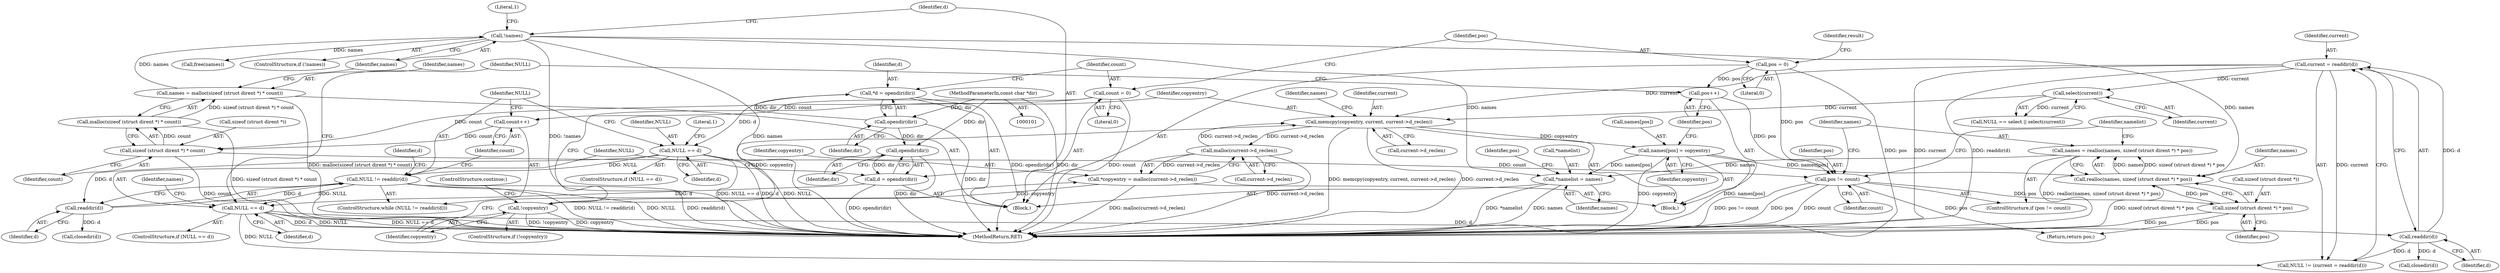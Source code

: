 digraph "0_boa_e139b87835994d007fbd64eead6c1455d7b8cf4e@API" {
"1000218" [label="(Call,names = realloc(names, sizeof (struct dirent *) * pos))"];
"1000220" [label="(Call,realloc(names, sizeof (struct dirent *) * pos))"];
"1000151" [label="(Call,!names)"];
"1000143" [label="(Call,names = malloc(sizeof (struct dirent *) * count))"];
"1000145" [label="(Call,malloc(sizeof (struct dirent *) * count))"];
"1000146" [label="(Call,sizeof (struct dirent *) * count)"];
"1000139" [label="(Call,count++)"];
"1000115" [label="(Call,count = 0)"];
"1000203" [label="(Call,names[pos] = copyentry)"];
"1000197" [label="(Call,memcpy(copyentry, current, current->d_reclen))"];
"1000194" [label="(Call,!copyentry)"];
"1000187" [label="(Call,*copyentry = malloc(current->d_reclen))"];
"1000189" [label="(Call,malloc(current->d_reclen))"];
"1000183" [label="(Call,select(current))"];
"1000173" [label="(Call,current = readdir(d))"];
"1000175" [label="(Call,readdir(d))"];
"1000161" [label="(Call,NULL == d)"];
"1000135" [label="(Call,NULL != readdir(d))"];
"1000128" [label="(Call,NULL == d)"];
"1000108" [label="(Call,*d = opendir(dir))"];
"1000110" [label="(Call,opendir(dir))"];
"1000102" [label="(MethodParameterIn,const char *dir)"];
"1000137" [label="(Call,readdir(d))"];
"1000156" [label="(Call,d = opendir(dir))"];
"1000158" [label="(Call,opendir(dir))"];
"1000222" [label="(Call,sizeof (struct dirent *) * pos)"];
"1000215" [label="(Call,pos != count)"];
"1000208" [label="(Call,pos++)"];
"1000119" [label="(Call,pos = 0)"];
"1000226" [label="(Call,*namelist = names)"];
"1000232" [label="(MethodReturn,RET)"];
"1000230" [label="(Return,return pos;)"];
"1000217" [label="(Identifier,count)"];
"1000139" [label="(Call,count++)"];
"1000115" [label="(Call,count = 0)"];
"1000127" [label="(ControlStructure,if (NULL == d))"];
"1000135" [label="(Call,NULL != readdir(d))"];
"1000149" [label="(Identifier,count)"];
"1000209" [label="(Identifier,pos)"];
"1000157" [label="(Identifier,d)"];
"1000221" [label="(Identifier,names)"];
"1000219" [label="(Identifier,names)"];
"1000158" [label="(Call,opendir(dir))"];
"1000199" [label="(Identifier,current)"];
"1000159" [label="(Identifier,dir)"];
"1000183" [label="(Call,select(current))"];
"1000204" [label="(Call,names[pos])"];
"1000184" [label="(Identifier,current)"];
"1000161" [label="(Call,NULL == d)"];
"1000144" [label="(Identifier,names)"];
"1000146" [label="(Call,sizeof (struct dirent *) * count)"];
"1000226" [label="(Call,*namelist = names)"];
"1000110" [label="(Call,opendir(dir))"];
"1000203" [label="(Call,names[pos] = copyentry)"];
"1000196" [label="(ControlStructure,continue;)"];
"1000187" [label="(Call,*copyentry = malloc(current->d_reclen))"];
"1000119" [label="(Call,pos = 0)"];
"1000228" [label="(Identifier,namelist)"];
"1000225" [label="(Identifier,pos)"];
"1000190" [label="(Call,current->d_reclen)"];
"1000160" [label="(ControlStructure,if (NULL == d))"];
"1000166" [label="(Identifier,names)"];
"1000129" [label="(Identifier,NULL)"];
"1000174" [label="(Identifier,current)"];
"1000223" [label="(Call,sizeof (struct dirent *))"];
"1000130" [label="(Identifier,d)"];
"1000102" [label="(MethodParameterIn,const char *dir)"];
"1000215" [label="(Call,pos != count)"];
"1000188" [label="(Identifier,copyentry)"];
"1000106" [label="(Block,)"];
"1000208" [label="(Call,pos++)"];
"1000185" [label="(Block,)"];
"1000133" [label="(Literal,1)"];
"1000218" [label="(Call,names = realloc(names, sizeof (struct dirent *) * pos))"];
"1000109" [label="(Identifier,d)"];
"1000193" [label="(ControlStructure,if (!copyentry))"];
"1000136" [label="(Identifier,NULL)"];
"1000155" [label="(Literal,1)"];
"1000111" [label="(Identifier,dir)"];
"1000145" [label="(Call,malloc(sizeof (struct dirent *) * count))"];
"1000137" [label="(Call,readdir(d))"];
"1000120" [label="(Identifier,pos)"];
"1000200" [label="(Call,current->d_reclen)"];
"1000162" [label="(Identifier,NULL)"];
"1000117" [label="(Literal,0)"];
"1000212" [label="(Call,closedir(d))"];
"1000152" [label="(Identifier,names)"];
"1000220" [label="(Call,realloc(names, sizeof (struct dirent *) * pos))"];
"1000147" [label="(Call,sizeof (struct dirent *))"];
"1000195" [label="(Identifier,copyentry)"];
"1000205" [label="(Identifier,names)"];
"1000140" [label="(Identifier,count)"];
"1000124" [label="(Identifier,result)"];
"1000179" [label="(Call,NULL == select || select(current))"];
"1000222" [label="(Call,sizeof (struct dirent *) * pos)"];
"1000134" [label="(ControlStructure,while (NULL != readdir(d)))"];
"1000194" [label="(Call,!copyentry)"];
"1000207" [label="(Identifier,copyentry)"];
"1000216" [label="(Identifier,pos)"];
"1000128" [label="(Call,NULL == d)"];
"1000175" [label="(Call,readdir(d))"];
"1000227" [label="(Call,*namelist)"];
"1000116" [label="(Identifier,count)"];
"1000138" [label="(Identifier,d)"];
"1000171" [label="(Call,NULL != (current = readdir(d)))"];
"1000156" [label="(Call,d = opendir(dir))"];
"1000121" [label="(Literal,0)"];
"1000173" [label="(Call,current = readdir(d))"];
"1000172" [label="(Identifier,NULL)"];
"1000198" [label="(Identifier,copyentry)"];
"1000141" [label="(Call,closedir(d))"];
"1000163" [label="(Identifier,d)"];
"1000176" [label="(Identifier,d)"];
"1000197" [label="(Call,memcpy(copyentry, current, current->d_reclen))"];
"1000231" [label="(Identifier,pos)"];
"1000214" [label="(ControlStructure,if (pos != count))"];
"1000151" [label="(Call,!names)"];
"1000189" [label="(Call,malloc(current->d_reclen))"];
"1000142" [label="(Identifier,d)"];
"1000143" [label="(Call,names = malloc(sizeof (struct dirent *) * count))"];
"1000229" [label="(Identifier,names)"];
"1000165" [label="(Call,free(names))"];
"1000108" [label="(Call,*d = opendir(dir))"];
"1000150" [label="(ControlStructure,if (!names))"];
"1000218" -> "1000214"  [label="AST: "];
"1000218" -> "1000220"  [label="CFG: "];
"1000219" -> "1000218"  [label="AST: "];
"1000220" -> "1000218"  [label="AST: "];
"1000228" -> "1000218"  [label="CFG: "];
"1000218" -> "1000232"  [label="DDG: realloc(names, sizeof (struct dirent *) * pos)"];
"1000220" -> "1000218"  [label="DDG: names"];
"1000220" -> "1000218"  [label="DDG: sizeof (struct dirent *) * pos"];
"1000218" -> "1000226"  [label="DDG: names"];
"1000220" -> "1000222"  [label="CFG: "];
"1000221" -> "1000220"  [label="AST: "];
"1000222" -> "1000220"  [label="AST: "];
"1000220" -> "1000232"  [label="DDG: sizeof (struct dirent *) * pos"];
"1000151" -> "1000220"  [label="DDG: names"];
"1000203" -> "1000220"  [label="DDG: names[pos]"];
"1000222" -> "1000220"  [label="DDG: pos"];
"1000151" -> "1000150"  [label="AST: "];
"1000151" -> "1000152"  [label="CFG: "];
"1000152" -> "1000151"  [label="AST: "];
"1000155" -> "1000151"  [label="CFG: "];
"1000157" -> "1000151"  [label="CFG: "];
"1000151" -> "1000232"  [label="DDG: !names"];
"1000151" -> "1000232"  [label="DDG: names"];
"1000143" -> "1000151"  [label="DDG: names"];
"1000151" -> "1000165"  [label="DDG: names"];
"1000151" -> "1000226"  [label="DDG: names"];
"1000143" -> "1000106"  [label="AST: "];
"1000143" -> "1000145"  [label="CFG: "];
"1000144" -> "1000143"  [label="AST: "];
"1000145" -> "1000143"  [label="AST: "];
"1000152" -> "1000143"  [label="CFG: "];
"1000143" -> "1000232"  [label="DDG: malloc(sizeof (struct dirent *) * count)"];
"1000145" -> "1000143"  [label="DDG: sizeof (struct dirent *) * count"];
"1000145" -> "1000146"  [label="CFG: "];
"1000146" -> "1000145"  [label="AST: "];
"1000145" -> "1000232"  [label="DDG: sizeof (struct dirent *) * count"];
"1000146" -> "1000145"  [label="DDG: count"];
"1000146" -> "1000149"  [label="CFG: "];
"1000147" -> "1000146"  [label="AST: "];
"1000149" -> "1000146"  [label="AST: "];
"1000146" -> "1000232"  [label="DDG: count"];
"1000139" -> "1000146"  [label="DDG: count"];
"1000115" -> "1000146"  [label="DDG: count"];
"1000146" -> "1000215"  [label="DDG: count"];
"1000139" -> "1000134"  [label="AST: "];
"1000139" -> "1000140"  [label="CFG: "];
"1000140" -> "1000139"  [label="AST: "];
"1000136" -> "1000139"  [label="CFG: "];
"1000115" -> "1000139"  [label="DDG: count"];
"1000115" -> "1000106"  [label="AST: "];
"1000115" -> "1000117"  [label="CFG: "];
"1000116" -> "1000115"  [label="AST: "];
"1000117" -> "1000115"  [label="AST: "];
"1000120" -> "1000115"  [label="CFG: "];
"1000115" -> "1000232"  [label="DDG: count"];
"1000203" -> "1000185"  [label="AST: "];
"1000203" -> "1000207"  [label="CFG: "];
"1000204" -> "1000203"  [label="AST: "];
"1000207" -> "1000203"  [label="AST: "];
"1000209" -> "1000203"  [label="CFG: "];
"1000203" -> "1000232"  [label="DDG: copyentry"];
"1000203" -> "1000232"  [label="DDG: names[pos]"];
"1000197" -> "1000203"  [label="DDG: copyentry"];
"1000203" -> "1000226"  [label="DDG: names[pos]"];
"1000197" -> "1000185"  [label="AST: "];
"1000197" -> "1000200"  [label="CFG: "];
"1000198" -> "1000197"  [label="AST: "];
"1000199" -> "1000197"  [label="AST: "];
"1000200" -> "1000197"  [label="AST: "];
"1000205" -> "1000197"  [label="CFG: "];
"1000197" -> "1000232"  [label="DDG: memcpy(copyentry, current, current->d_reclen)"];
"1000197" -> "1000232"  [label="DDG: current->d_reclen"];
"1000197" -> "1000189"  [label="DDG: current->d_reclen"];
"1000194" -> "1000197"  [label="DDG: copyentry"];
"1000183" -> "1000197"  [label="DDG: current"];
"1000173" -> "1000197"  [label="DDG: current"];
"1000189" -> "1000197"  [label="DDG: current->d_reclen"];
"1000194" -> "1000193"  [label="AST: "];
"1000194" -> "1000195"  [label="CFG: "];
"1000195" -> "1000194"  [label="AST: "];
"1000196" -> "1000194"  [label="CFG: "];
"1000198" -> "1000194"  [label="CFG: "];
"1000194" -> "1000232"  [label="DDG: !copyentry"];
"1000194" -> "1000232"  [label="DDG: copyentry"];
"1000187" -> "1000194"  [label="DDG: copyentry"];
"1000187" -> "1000185"  [label="AST: "];
"1000187" -> "1000189"  [label="CFG: "];
"1000188" -> "1000187"  [label="AST: "];
"1000189" -> "1000187"  [label="AST: "];
"1000195" -> "1000187"  [label="CFG: "];
"1000187" -> "1000232"  [label="DDG: malloc(current->d_reclen)"];
"1000189" -> "1000187"  [label="DDG: current->d_reclen"];
"1000189" -> "1000190"  [label="CFG: "];
"1000190" -> "1000189"  [label="AST: "];
"1000189" -> "1000232"  [label="DDG: current->d_reclen"];
"1000183" -> "1000179"  [label="AST: "];
"1000183" -> "1000184"  [label="CFG: "];
"1000184" -> "1000183"  [label="AST: "];
"1000179" -> "1000183"  [label="CFG: "];
"1000183" -> "1000179"  [label="DDG: current"];
"1000173" -> "1000183"  [label="DDG: current"];
"1000173" -> "1000171"  [label="AST: "];
"1000173" -> "1000175"  [label="CFG: "];
"1000174" -> "1000173"  [label="AST: "];
"1000175" -> "1000173"  [label="AST: "];
"1000171" -> "1000173"  [label="CFG: "];
"1000173" -> "1000232"  [label="DDG: current"];
"1000173" -> "1000232"  [label="DDG: readdir(d)"];
"1000173" -> "1000171"  [label="DDG: current"];
"1000175" -> "1000173"  [label="DDG: d"];
"1000175" -> "1000176"  [label="CFG: "];
"1000176" -> "1000175"  [label="AST: "];
"1000175" -> "1000171"  [label="DDG: d"];
"1000161" -> "1000175"  [label="DDG: d"];
"1000175" -> "1000212"  [label="DDG: d"];
"1000161" -> "1000160"  [label="AST: "];
"1000161" -> "1000163"  [label="CFG: "];
"1000162" -> "1000161"  [label="AST: "];
"1000163" -> "1000161"  [label="AST: "];
"1000166" -> "1000161"  [label="CFG: "];
"1000172" -> "1000161"  [label="CFG: "];
"1000161" -> "1000232"  [label="DDG: d"];
"1000161" -> "1000232"  [label="DDG: NULL"];
"1000161" -> "1000232"  [label="DDG: NULL == d"];
"1000135" -> "1000161"  [label="DDG: NULL"];
"1000156" -> "1000161"  [label="DDG: d"];
"1000161" -> "1000171"  [label="DDG: NULL"];
"1000135" -> "1000134"  [label="AST: "];
"1000135" -> "1000137"  [label="CFG: "];
"1000136" -> "1000135"  [label="AST: "];
"1000137" -> "1000135"  [label="AST: "];
"1000140" -> "1000135"  [label="CFG: "];
"1000142" -> "1000135"  [label="CFG: "];
"1000135" -> "1000232"  [label="DDG: NULL != readdir(d)"];
"1000135" -> "1000232"  [label="DDG: NULL"];
"1000135" -> "1000232"  [label="DDG: readdir(d)"];
"1000128" -> "1000135"  [label="DDG: NULL"];
"1000137" -> "1000135"  [label="DDG: d"];
"1000128" -> "1000127"  [label="AST: "];
"1000128" -> "1000130"  [label="CFG: "];
"1000129" -> "1000128"  [label="AST: "];
"1000130" -> "1000128"  [label="AST: "];
"1000133" -> "1000128"  [label="CFG: "];
"1000136" -> "1000128"  [label="CFG: "];
"1000128" -> "1000232"  [label="DDG: d"];
"1000128" -> "1000232"  [label="DDG: NULL"];
"1000128" -> "1000232"  [label="DDG: NULL == d"];
"1000108" -> "1000128"  [label="DDG: d"];
"1000128" -> "1000137"  [label="DDG: d"];
"1000108" -> "1000106"  [label="AST: "];
"1000108" -> "1000110"  [label="CFG: "];
"1000109" -> "1000108"  [label="AST: "];
"1000110" -> "1000108"  [label="AST: "];
"1000116" -> "1000108"  [label="CFG: "];
"1000108" -> "1000232"  [label="DDG: opendir(dir)"];
"1000110" -> "1000108"  [label="DDG: dir"];
"1000110" -> "1000111"  [label="CFG: "];
"1000111" -> "1000110"  [label="AST: "];
"1000110" -> "1000232"  [label="DDG: dir"];
"1000102" -> "1000110"  [label="DDG: dir"];
"1000110" -> "1000158"  [label="DDG: dir"];
"1000102" -> "1000101"  [label="AST: "];
"1000102" -> "1000232"  [label="DDG: dir"];
"1000102" -> "1000158"  [label="DDG: dir"];
"1000137" -> "1000138"  [label="CFG: "];
"1000138" -> "1000137"  [label="AST: "];
"1000137" -> "1000141"  [label="DDG: d"];
"1000156" -> "1000106"  [label="AST: "];
"1000156" -> "1000158"  [label="CFG: "];
"1000157" -> "1000156"  [label="AST: "];
"1000158" -> "1000156"  [label="AST: "];
"1000162" -> "1000156"  [label="CFG: "];
"1000156" -> "1000232"  [label="DDG: opendir(dir)"];
"1000158" -> "1000156"  [label="DDG: dir"];
"1000158" -> "1000159"  [label="CFG: "];
"1000159" -> "1000158"  [label="AST: "];
"1000158" -> "1000232"  [label="DDG: dir"];
"1000222" -> "1000225"  [label="CFG: "];
"1000223" -> "1000222"  [label="AST: "];
"1000225" -> "1000222"  [label="AST: "];
"1000222" -> "1000232"  [label="DDG: pos"];
"1000215" -> "1000222"  [label="DDG: pos"];
"1000222" -> "1000230"  [label="DDG: pos"];
"1000215" -> "1000214"  [label="AST: "];
"1000215" -> "1000217"  [label="CFG: "];
"1000216" -> "1000215"  [label="AST: "];
"1000217" -> "1000215"  [label="AST: "];
"1000219" -> "1000215"  [label="CFG: "];
"1000228" -> "1000215"  [label="CFG: "];
"1000215" -> "1000232"  [label="DDG: pos != count"];
"1000215" -> "1000232"  [label="DDG: pos"];
"1000215" -> "1000232"  [label="DDG: count"];
"1000208" -> "1000215"  [label="DDG: pos"];
"1000119" -> "1000215"  [label="DDG: pos"];
"1000215" -> "1000230"  [label="DDG: pos"];
"1000208" -> "1000185"  [label="AST: "];
"1000208" -> "1000209"  [label="CFG: "];
"1000209" -> "1000208"  [label="AST: "];
"1000172" -> "1000208"  [label="CFG: "];
"1000119" -> "1000208"  [label="DDG: pos"];
"1000119" -> "1000106"  [label="AST: "];
"1000119" -> "1000121"  [label="CFG: "];
"1000120" -> "1000119"  [label="AST: "];
"1000121" -> "1000119"  [label="AST: "];
"1000124" -> "1000119"  [label="CFG: "];
"1000119" -> "1000232"  [label="DDG: pos"];
"1000226" -> "1000106"  [label="AST: "];
"1000226" -> "1000229"  [label="CFG: "];
"1000227" -> "1000226"  [label="AST: "];
"1000229" -> "1000226"  [label="AST: "];
"1000231" -> "1000226"  [label="CFG: "];
"1000226" -> "1000232"  [label="DDG: *namelist"];
"1000226" -> "1000232"  [label="DDG: names"];
}
